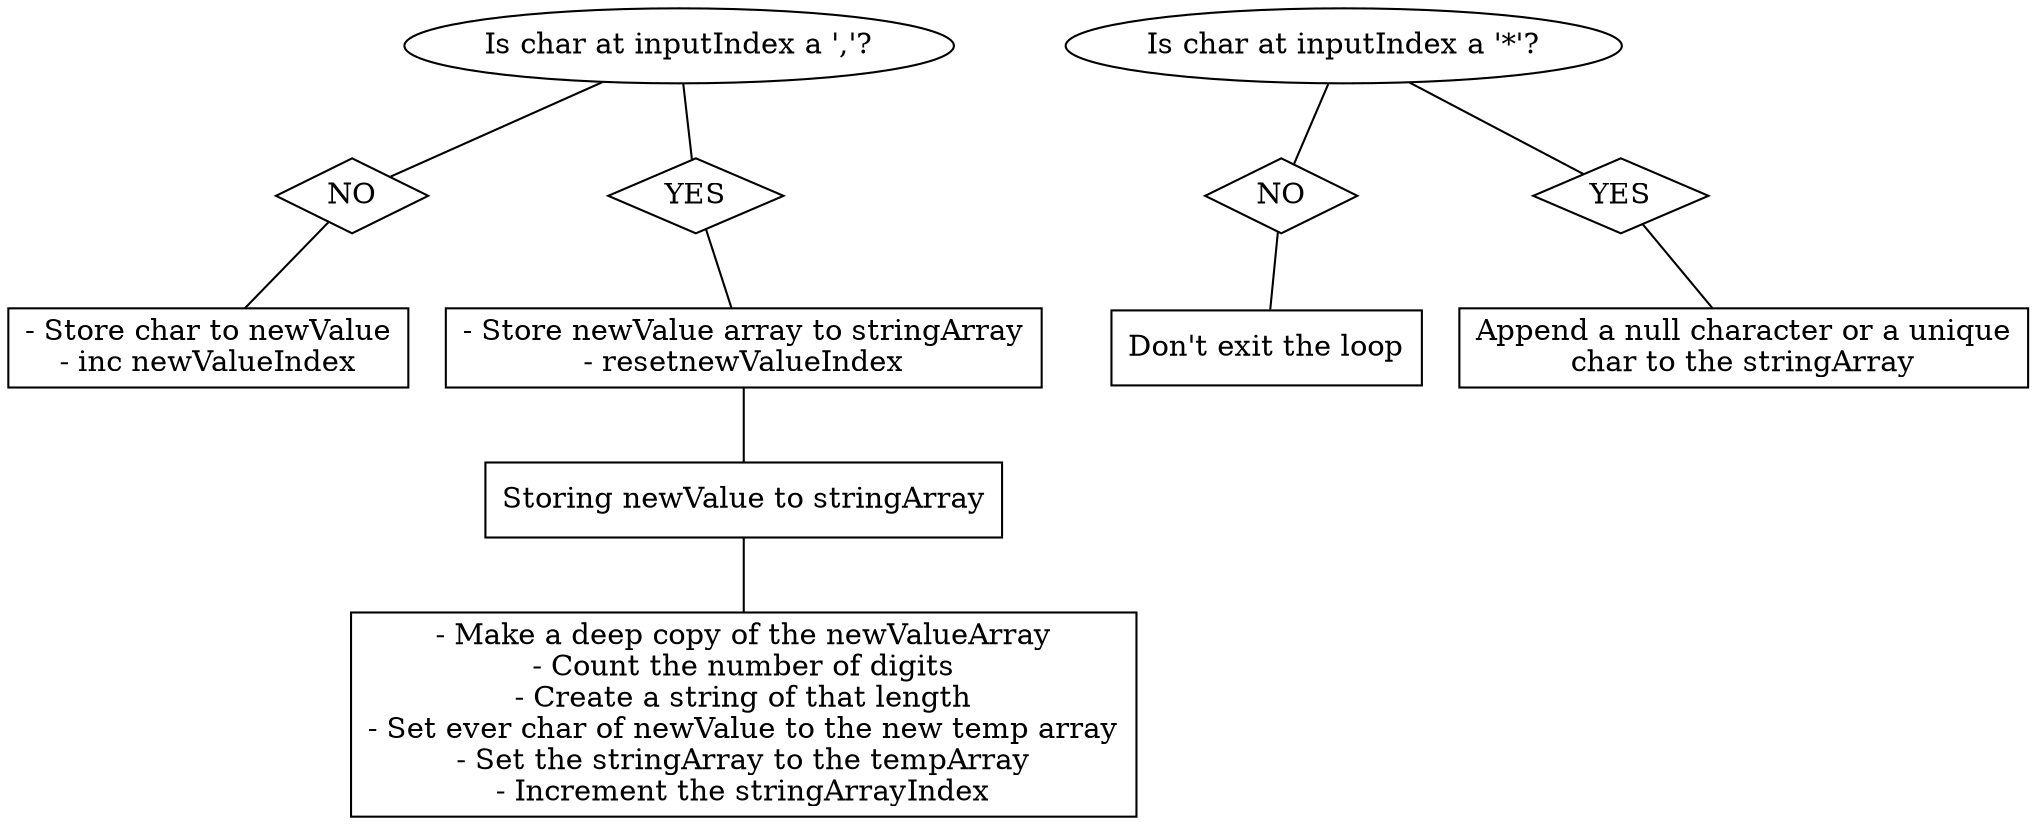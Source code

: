 graph parsing {
	labeljust  = "l"
	node [shape=box];
	n00 [label="Is char at inputIndex a ','?" shape=ellipse];
	n01 [label="NO", shape=diamond];
	n02 [label="YES", shape=diamond];
	n03 [label="NO", shape=diamond];
	n04 [label="YES", shape=diamond];
	n05 [label="Is char at inputIndex a '*'?" shape=ellipse];
	n06 [label="Storing newValue to stringArray", shape=box];

	n00 -- n01 -- "- Store char to newValue\n- inc newValueIndex";
	n00 -- n02 -- "- Store newValue array to stringArray\n- resetnewValueIndex" -- n06 -- "- Make a deep copy of the newValueArray\n- Count the number of digits\n- Create a string of that length\n- Set ever char of newValue to the new temp array\n- Set the stringArray to the tempArray\n- Increment the stringArrayIndex";

	n05 -- n03 -- "Don't exit the loop";
	n05 -- n04 -- "Append a null character or a unique\nchar to the stringArray";

}
